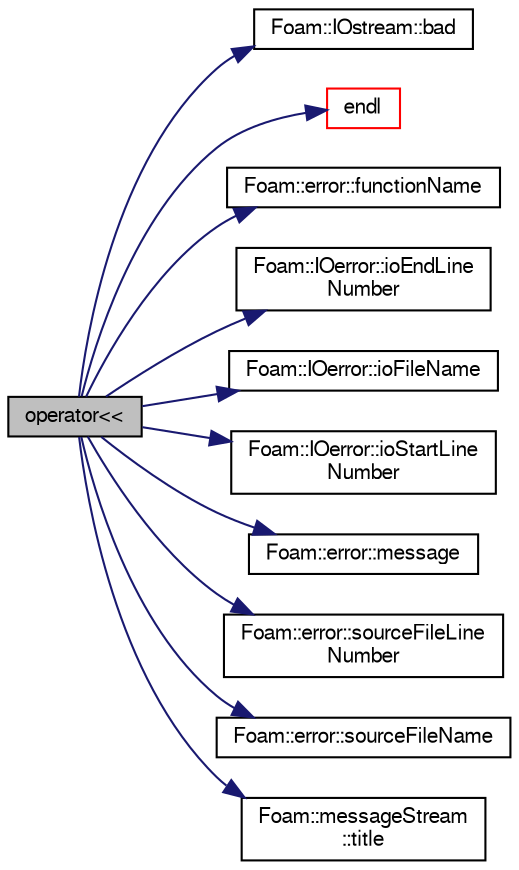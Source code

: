 digraph "operator&lt;&lt;"
{
  bgcolor="transparent";
  edge [fontname="FreeSans",fontsize="10",labelfontname="FreeSans",labelfontsize="10"];
  node [fontname="FreeSans",fontsize="10",shape=record];
  rankdir="LR";
  Node1 [label="operator\<\<",height=0.2,width=0.4,color="black", fillcolor="grey75", style="filled" fontcolor="black"];
  Node1 -> Node2 [color="midnightblue",fontsize="10",style="solid",fontname="FreeSans"];
  Node2 [label="Foam::IOstream::bad",height=0.2,width=0.4,color="black",URL="$a01149.html#ae5145c481e0280c8b6b365e616058d36",tooltip="Return true if stream is corrupted. "];
  Node1 -> Node3 [color="midnightblue",fontsize="10",style="solid",fontname="FreeSans"];
  Node3 [label="endl",height=0.2,width=0.4,color="red",URL="$a10237.html#a2db8fe02a0d3909e9351bb4275b23ce4",tooltip="Add newline and flush stream. "];
  Node1 -> Node4 [color="midnightblue",fontsize="10",style="solid",fontname="FreeSans"];
  Node4 [label="Foam::error::functionName",height=0.2,width=0.4,color="black",URL="$a00653.html#a31d3076007182696c6efe34d0bc186c1"];
  Node1 -> Node5 [color="midnightblue",fontsize="10",style="solid",fontname="FreeSans"];
  Node5 [label="Foam::IOerror::ioEndLine\lNumber",height=0.2,width=0.4,color="black",URL="$a01136.html#a094b74227038eea15fbe19ee92cd391c"];
  Node1 -> Node6 [color="midnightblue",fontsize="10",style="solid",fontname="FreeSans"];
  Node6 [label="Foam::IOerror::ioFileName",height=0.2,width=0.4,color="black",URL="$a01136.html#a9d25a84d95ebe0303ee5bb8c0c64b61f"];
  Node1 -> Node7 [color="midnightblue",fontsize="10",style="solid",fontname="FreeSans"];
  Node7 [label="Foam::IOerror::ioStartLine\lNumber",height=0.2,width=0.4,color="black",URL="$a01136.html#a9726ad810e299bd90740aa8484c2257b"];
  Node1 -> Node8 [color="midnightblue",fontsize="10",style="solid",fontname="FreeSans"];
  Node8 [label="Foam::error::message",height=0.2,width=0.4,color="black",URL="$a00653.html#ab3fca5e1d785173a7172306993979dc4"];
  Node1 -> Node9 [color="midnightblue",fontsize="10",style="solid",fontname="FreeSans"];
  Node9 [label="Foam::error::sourceFileLine\lNumber",height=0.2,width=0.4,color="black",URL="$a00653.html#a93a44c924c66f5d8117aabfe117da7b7"];
  Node1 -> Node10 [color="midnightblue",fontsize="10",style="solid",fontname="FreeSans"];
  Node10 [label="Foam::error::sourceFileName",height=0.2,width=0.4,color="black",URL="$a00653.html#a5640f2429df51f0923a0793fdc1d0364"];
  Node1 -> Node11 [color="midnightblue",fontsize="10",style="solid",fontname="FreeSans"];
  Node11 [label="Foam::messageStream\l::title",height=0.2,width=0.4,color="black",URL="$a01439.html#a5bfa0e176f59a36f076c1c31e5d60557",tooltip="Return the title of this error type. "];
}
